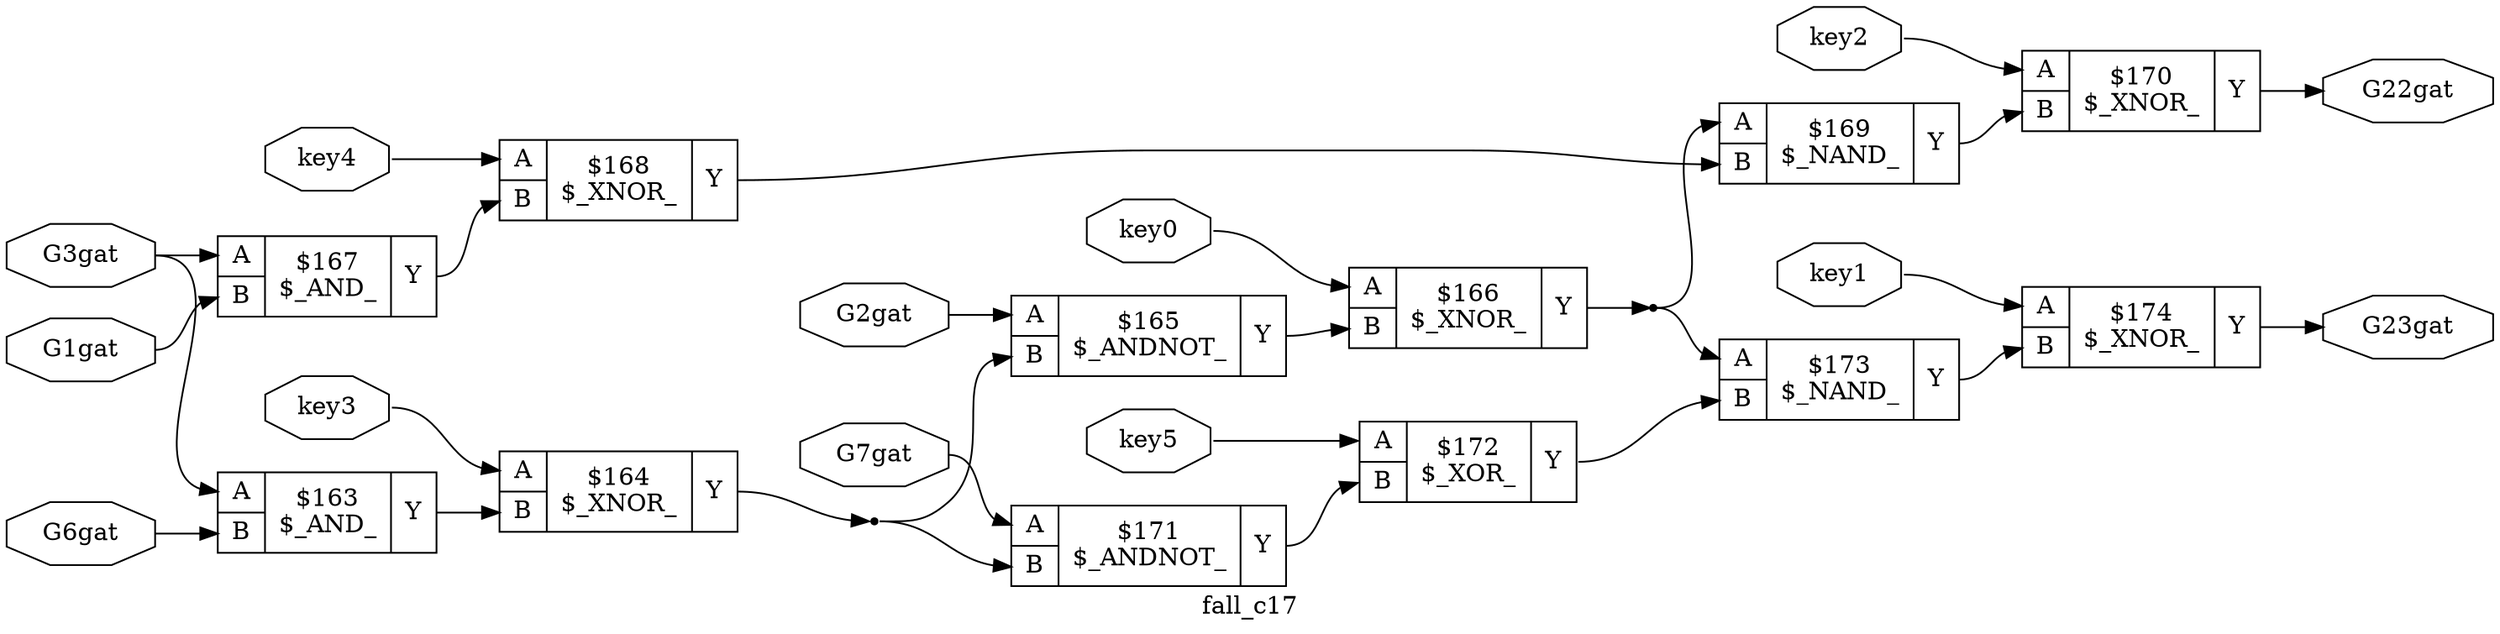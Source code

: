 digraph "fall_c17" {
label="fall_c17";
rankdir="LR";
remincross=true;
n11 [ shape=octagon, label="G1gat", color="black", fontcolor="black"];
n12 [ shape=octagon, label="G22gat", color="black", fontcolor="black"];
n13 [ shape=octagon, label="G23gat", color="black", fontcolor="black"];
n14 [ shape=octagon, label="G2gat", color="black", fontcolor="black"];
n15 [ shape=octagon, label="G3gat", color="black", fontcolor="black"];
n16 [ shape=octagon, label="G6gat", color="black", fontcolor="black"];
n17 [ shape=octagon, label="G7gat", color="black", fontcolor="black"];
n18 [ shape=octagon, label="key0", color="black", fontcolor="black"];
n19 [ shape=octagon, label="key1", color="black", fontcolor="black"];
n20 [ shape=octagon, label="key2", color="black", fontcolor="black"];
n21 [ shape=octagon, label="key3", color="black", fontcolor="black"];
n22 [ shape=octagon, label="key4", color="black", fontcolor="black"];
n23 [ shape=octagon, label="key5", color="black", fontcolor="black"];
c27 [ shape=record, label="{{<p24> A|<p25> B}|$163\n$_AND_|{<p26> Y}}",  ];
c28 [ shape=record, label="{{<p24> A|<p25> B}|$164\n$_XNOR_|{<p26> Y}}",  ];
c29 [ shape=record, label="{{<p24> A|<p25> B}|$165\n$_ANDNOT_|{<p26> Y}}",  ];
c30 [ shape=record, label="{{<p24> A|<p25> B}|$166\n$_XNOR_|{<p26> Y}}",  ];
c31 [ shape=record, label="{{<p24> A|<p25> B}|$167\n$_AND_|{<p26> Y}}",  ];
c32 [ shape=record, label="{{<p24> A|<p25> B}|$168\n$_XNOR_|{<p26> Y}}",  ];
c33 [ shape=record, label="{{<p24> A|<p25> B}|$169\n$_NAND_|{<p26> Y}}",  ];
c34 [ shape=record, label="{{<p24> A|<p25> B}|$170\n$_XNOR_|{<p26> Y}}",  ];
c35 [ shape=record, label="{{<p24> A|<p25> B}|$171\n$_ANDNOT_|{<p26> Y}}",  ];
c36 [ shape=record, label="{{<p24> A|<p25> B}|$172\n$_XOR_|{<p26> Y}}",  ];
c37 [ shape=record, label="{{<p24> A|<p25> B}|$173\n$_NAND_|{<p26> Y}}",  ];
c38 [ shape=record, label="{{<p24> A|<p25> B}|$174\n$_XNOR_|{<p26> Y}}",  ];
c27:p26:e -> c28:p25:w [color="black", fontcolor="black", label=""];
c37:p26:e -> c38:p25:w [color="black", fontcolor="black", label=""];
n11:e -> c31:p25:w [color="black", fontcolor="black", label=""];
c34:p26:e -> n12:w [color="black", fontcolor="black", label=""];
c38:p26:e -> n13:w [color="black", fontcolor="black", label=""];
n14:e -> c29:p24:w [color="black", fontcolor="black", label=""];
n15:e -> c27:p24:w [color="black", fontcolor="black", label=""];
n15:e -> c31:p24:w [color="black", fontcolor="black", label=""];
n16:e -> c27:p25:w [color="black", fontcolor="black", label=""];
n17:e -> c35:p24:w [color="black", fontcolor="black", label=""];
n18:e -> c30:p24:w [color="black", fontcolor="black", label=""];
n19:e -> c38:p24:w [color="black", fontcolor="black", label=""];
n2 [ shape=point ];
c28:p26:e -> n2:w [color="black", fontcolor="black", label=""];
n2:e -> c29:p25:w [color="black", fontcolor="black", label=""];
n2:e -> c35:p25:w [color="black", fontcolor="black", label=""];
n20:e -> c34:p24:w [color="black", fontcolor="black", label=""];
n21:e -> c28:p24:w [color="black", fontcolor="black", label=""];
n22:e -> c32:p24:w [color="black", fontcolor="black", label=""];
n23:e -> c36:p24:w [color="black", fontcolor="black", label=""];
c29:p26:e -> c30:p25:w [color="black", fontcolor="black", label=""];
n4 [ shape=point ];
c30:p26:e -> n4:w [color="black", fontcolor="black", label=""];
n4:e -> c33:p24:w [color="black", fontcolor="black", label=""];
n4:e -> c37:p24:w [color="black", fontcolor="black", label=""];
c31:p26:e -> c32:p25:w [color="black", fontcolor="black", label=""];
c32:p26:e -> c33:p25:w [color="black", fontcolor="black", label=""];
c33:p26:e -> c34:p25:w [color="black", fontcolor="black", label=""];
c35:p26:e -> c36:p25:w [color="black", fontcolor="black", label=""];
c36:p26:e -> c37:p25:w [color="black", fontcolor="black", label=""];
}
